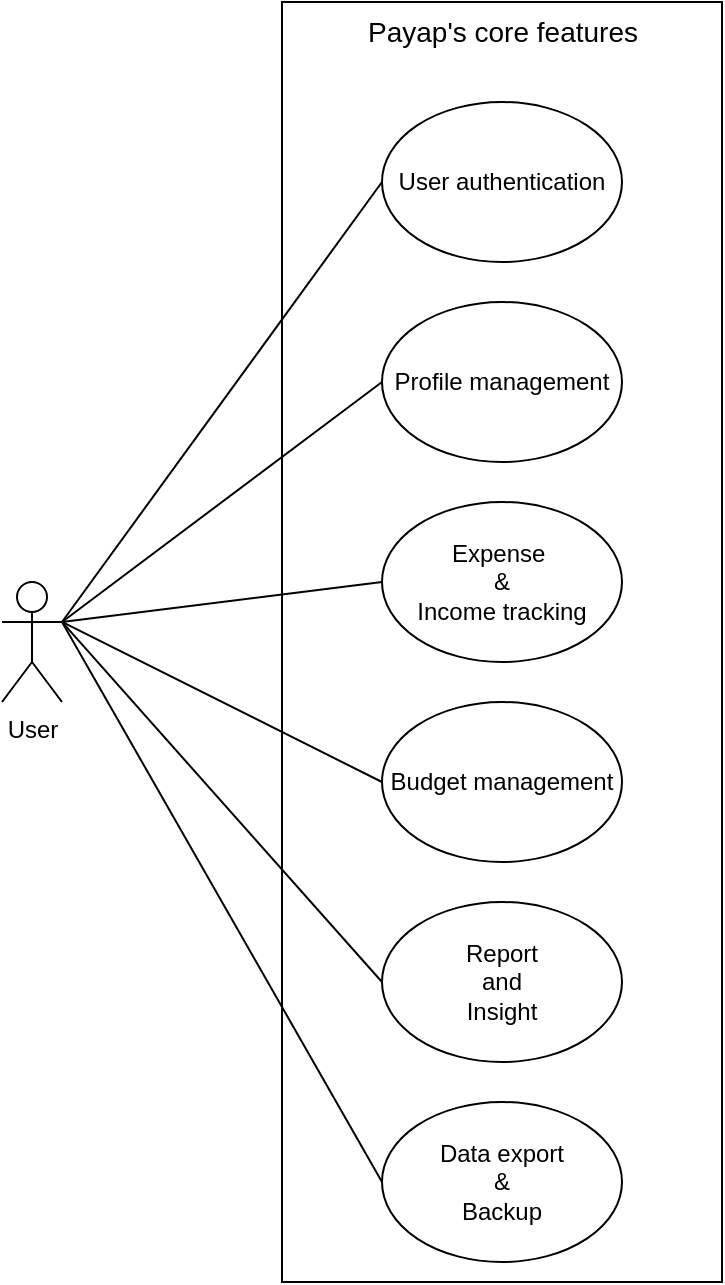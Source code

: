 <mxfile version="26.1.2">
  <diagram id="_A8ZcILHH6F1geFjESHm" name="Page-1">
    <mxGraphModel dx="1226" dy="1725" grid="1" gridSize="10" guides="1" tooltips="1" connect="1" arrows="1" fold="1" page="1" pageScale="1" pageWidth="850" pageHeight="1100" math="0" shadow="0">
      <root>
        <mxCell id="0" />
        <mxCell id="1" parent="0" />
        <mxCell id="vseLJTIOPumeEbozTWmA-1" value="User" style="shape=umlActor;verticalLabelPosition=bottom;verticalAlign=top;html=1;outlineConnect=0;" vertex="1" parent="1">
          <mxGeometry x="180" y="-770" width="30" height="60" as="geometry" />
        </mxCell>
        <mxCell id="vseLJTIOPumeEbozTWmA-3" value="User authentication" style="ellipse;whiteSpace=wrap;html=1;" vertex="1" parent="1">
          <mxGeometry x="370" y="-1010" width="120" height="80" as="geometry" />
        </mxCell>
        <mxCell id="vseLJTIOPumeEbozTWmA-4" value="Profile management" style="ellipse;whiteSpace=wrap;html=1;" vertex="1" parent="1">
          <mxGeometry x="370" y="-910" width="120" height="80" as="geometry" />
        </mxCell>
        <mxCell id="vseLJTIOPumeEbozTWmA-5" value="Expense&amp;nbsp;&lt;div&gt;&amp;amp;&lt;/div&gt;&lt;div&gt;Income tracking&lt;/div&gt;" style="ellipse;whiteSpace=wrap;html=1;" vertex="1" parent="1">
          <mxGeometry x="370" y="-810" width="120" height="80" as="geometry" />
        </mxCell>
        <mxCell id="vseLJTIOPumeEbozTWmA-6" value="Budget management" style="ellipse;whiteSpace=wrap;html=1;" vertex="1" parent="1">
          <mxGeometry x="370" y="-710" width="120" height="80" as="geometry" />
        </mxCell>
        <mxCell id="vseLJTIOPumeEbozTWmA-7" value="Report&lt;div&gt;and&lt;/div&gt;&lt;div&gt;Insight&lt;/div&gt;" style="ellipse;whiteSpace=wrap;html=1;" vertex="1" parent="1">
          <mxGeometry x="370" y="-610" width="120" height="80" as="geometry" />
        </mxCell>
        <mxCell id="vseLJTIOPumeEbozTWmA-8" value="Data export&lt;div&gt;&amp;amp;&lt;/div&gt;&lt;div&gt;Backup&lt;/div&gt;" style="ellipse;whiteSpace=wrap;html=1;" vertex="1" parent="1">
          <mxGeometry x="370" y="-510" width="120" height="80" as="geometry" />
        </mxCell>
        <mxCell id="vseLJTIOPumeEbozTWmA-16" value="" style="rounded=0;whiteSpace=wrap;html=1;fillColor=none;" vertex="1" parent="1">
          <mxGeometry x="320" y="-1060" width="220" height="640" as="geometry" />
        </mxCell>
        <mxCell id="vseLJTIOPumeEbozTWmA-20" value="" style="endArrow=none;html=1;rounded=0;entryX=0;entryY=0.5;entryDx=0;entryDy=0;" edge="1" parent="1" target="vseLJTIOPumeEbozTWmA-3">
          <mxGeometry width="50" height="50" relative="1" as="geometry">
            <mxPoint x="210" y="-750" as="sourcePoint" />
            <mxPoint x="330" y="-820" as="targetPoint" />
          </mxGeometry>
        </mxCell>
        <mxCell id="vseLJTIOPumeEbozTWmA-21" value="" style="endArrow=none;html=1;rounded=0;entryX=0;entryY=0.5;entryDx=0;entryDy=0;exitX=1;exitY=0.333;exitDx=0;exitDy=0;exitPerimeter=0;" edge="1" parent="1" source="vseLJTIOPumeEbozTWmA-1" target="vseLJTIOPumeEbozTWmA-4">
          <mxGeometry width="50" height="50" relative="1" as="geometry">
            <mxPoint x="220" y="-750" as="sourcePoint" />
            <mxPoint x="380" y="-960" as="targetPoint" />
          </mxGeometry>
        </mxCell>
        <mxCell id="vseLJTIOPumeEbozTWmA-22" value="" style="endArrow=none;html=1;rounded=0;entryX=0;entryY=0.5;entryDx=0;entryDy=0;" edge="1" parent="1" target="vseLJTIOPumeEbozTWmA-5">
          <mxGeometry width="50" height="50" relative="1" as="geometry">
            <mxPoint x="210" y="-750" as="sourcePoint" />
            <mxPoint x="390" y="-875" as="targetPoint" />
          </mxGeometry>
        </mxCell>
        <mxCell id="vseLJTIOPumeEbozTWmA-24" value="" style="endArrow=none;html=1;rounded=0;entryX=0;entryY=0.5;entryDx=0;entryDy=0;exitX=1;exitY=0.333;exitDx=0;exitDy=0;exitPerimeter=0;" edge="1" parent="1" source="vseLJTIOPumeEbozTWmA-1" target="vseLJTIOPumeEbozTWmA-6">
          <mxGeometry width="50" height="50" relative="1" as="geometry">
            <mxPoint x="240" y="-730" as="sourcePoint" />
            <mxPoint x="400" y="-940" as="targetPoint" />
          </mxGeometry>
        </mxCell>
        <mxCell id="vseLJTIOPumeEbozTWmA-25" value="" style="endArrow=none;html=1;rounded=0;entryX=0;entryY=0.5;entryDx=0;entryDy=0;exitX=1;exitY=0.333;exitDx=0;exitDy=0;exitPerimeter=0;" edge="1" parent="1" source="vseLJTIOPumeEbozTWmA-1" target="vseLJTIOPumeEbozTWmA-7">
          <mxGeometry width="50" height="50" relative="1" as="geometry">
            <mxPoint x="250" y="-720" as="sourcePoint" />
            <mxPoint x="410" y="-930" as="targetPoint" />
          </mxGeometry>
        </mxCell>
        <mxCell id="vseLJTIOPumeEbozTWmA-26" value="" style="endArrow=none;html=1;rounded=0;entryX=0;entryY=0.5;entryDx=0;entryDy=0;exitX=1;exitY=0.333;exitDx=0;exitDy=0;exitPerimeter=0;" edge="1" parent="1" source="vseLJTIOPumeEbozTWmA-1" target="vseLJTIOPumeEbozTWmA-8">
          <mxGeometry width="50" height="50" relative="1" as="geometry">
            <mxPoint x="260" y="-710" as="sourcePoint" />
            <mxPoint x="420" y="-920" as="targetPoint" />
          </mxGeometry>
        </mxCell>
        <mxCell id="vseLJTIOPumeEbozTWmA-27" value="&lt;font style=&quot;font-size: 14px;&quot;&gt;Payap&#39;s core features&lt;/font&gt;" style="text;html=1;align=center;verticalAlign=middle;resizable=0;points=[];autosize=1;strokeColor=none;fillColor=none;" vertex="1" parent="1">
          <mxGeometry x="350" y="-1060" width="160" height="30" as="geometry" />
        </mxCell>
      </root>
    </mxGraphModel>
  </diagram>
</mxfile>
